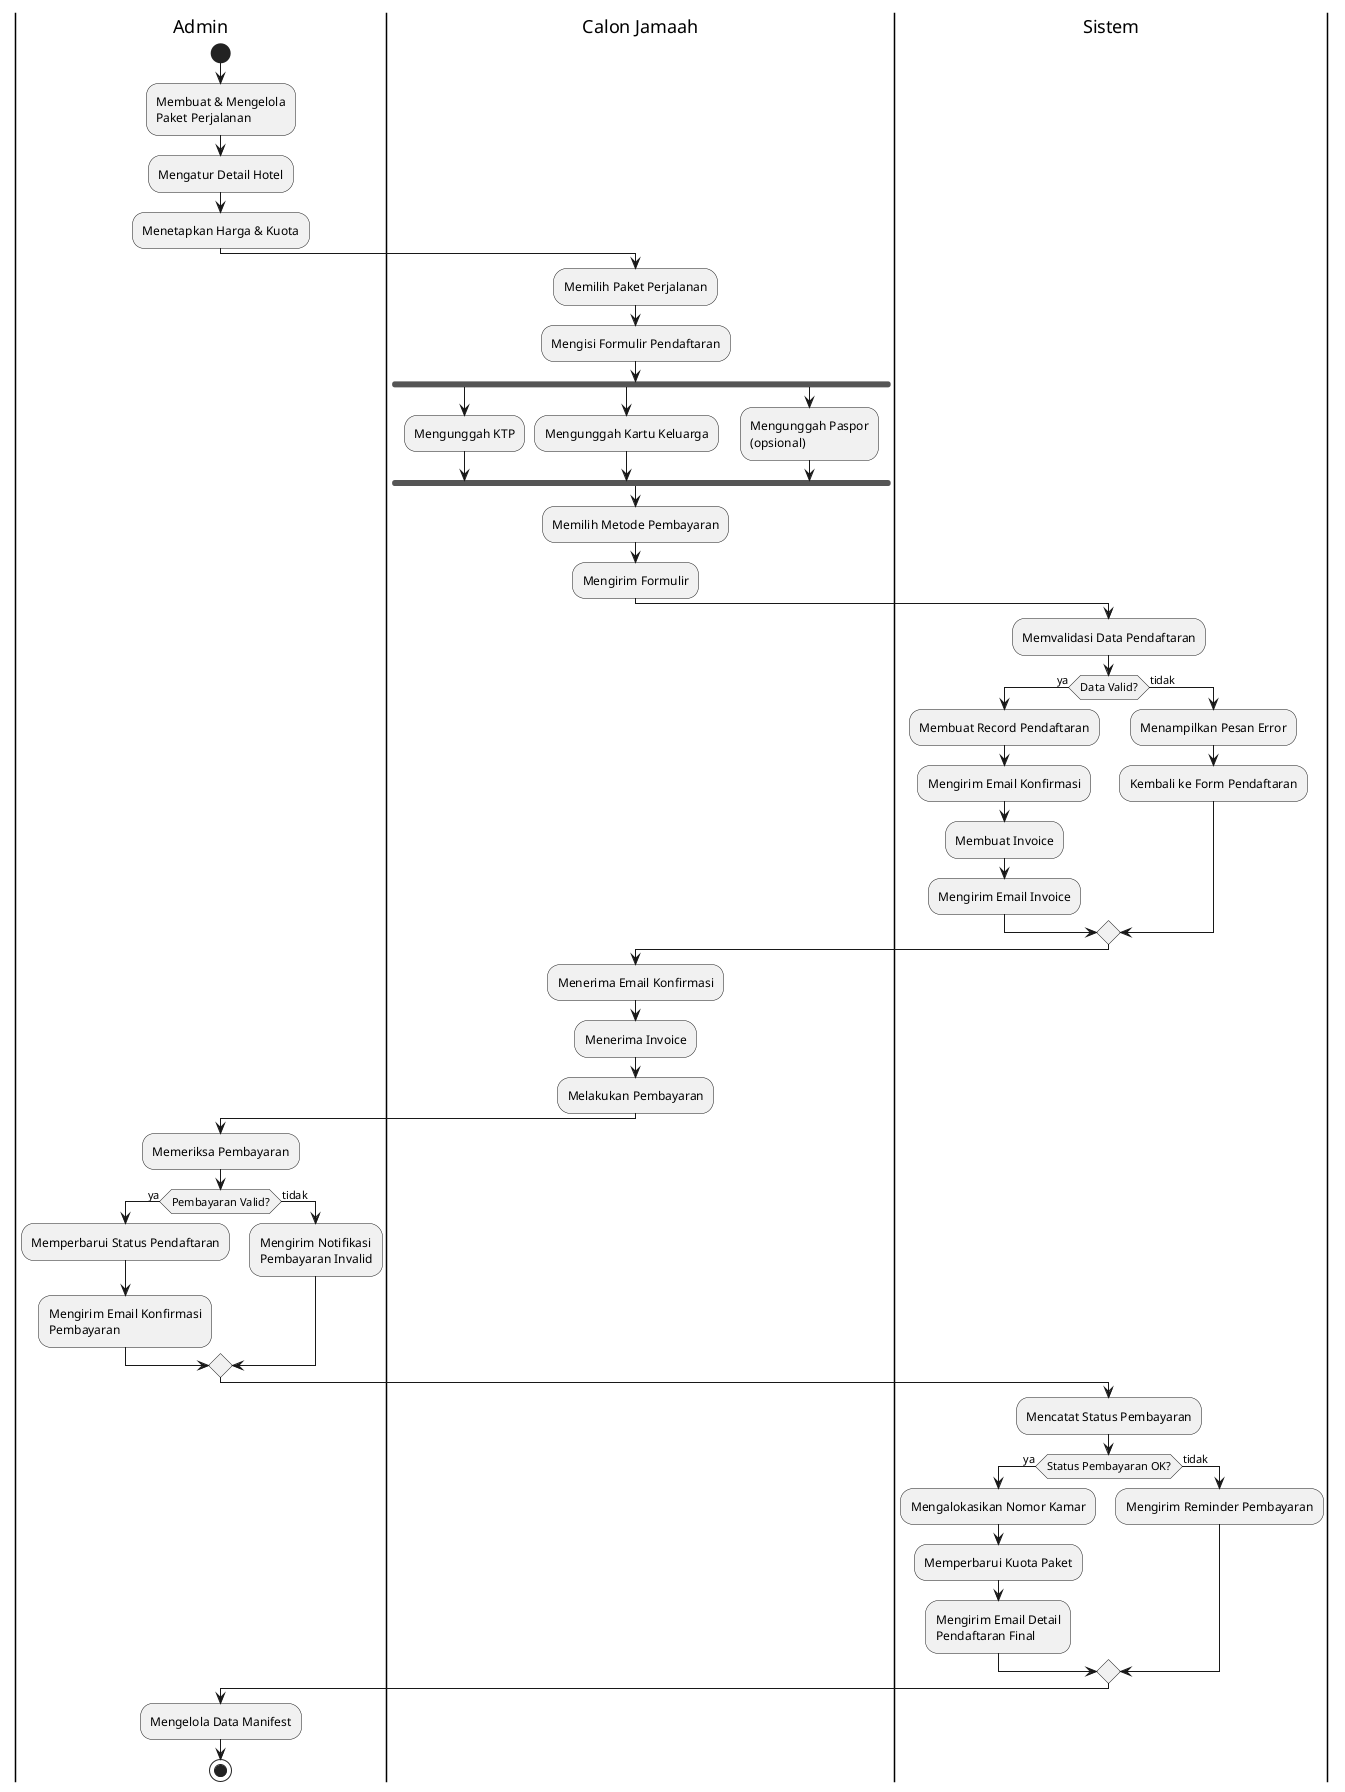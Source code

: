@startuml Diagram Aktivitas Pendaftaran

|Admin|
start
:Membuat & Mengelola\nPaket Perjalanan;
:Mengatur Detail Hotel;
:Menetapkan Harga & Kuota;

|Calon Jamaah|
:Memilih Paket Perjalanan;
:Mengisi Formulir Pendaftaran;
fork
  :Mengunggah KTP;
fork again
  :Mengunggah Kartu Keluarga;
fork again
  :Mengunggah Paspor\n(opsional);
end fork
:Memilih Metode Pembayaran;
:Mengirim Formulir;

|Sistem|
:Memvalidasi Data Pendaftaran;
if (Data Valid?) then (ya)
  :Membuat Record Pendaftaran;
  :Mengirim Email Konfirmasi;
  :Membuat Invoice;
  :Mengirim Email Invoice;
else (tidak)
  :Menampilkan Pesan Error;
  :Kembali ke Form Pendaftaran;
endif

|Calon Jamaah|
:Menerima Email Konfirmasi;
:Menerima Invoice;
:Melakukan Pembayaran;

|Admin|
:Memeriksa Pembayaran;
if (Pembayaran Valid?) then (ya)
  :Memperbarui Status Pendaftaran;
  :Mengirim Email Konfirmasi\nPembayaran;
else (tidak)
  :Mengirim Notifikasi\nPembayaran Invalid;
endif

|Sistem|
:Mencatat Status Pembayaran;
if (Status Pembayaran OK?) then (ya)
  :Mengalokasikan Nomor Kamar;
  :Memperbarui Kuota Paket;
  :Mengirim Email Detail\nPendaftaran Final;
else (tidak)
  :Mengirim Reminder Pembayaran;
endif

|Admin|
:Mengelola Data Manifest;
stop

@enduml
